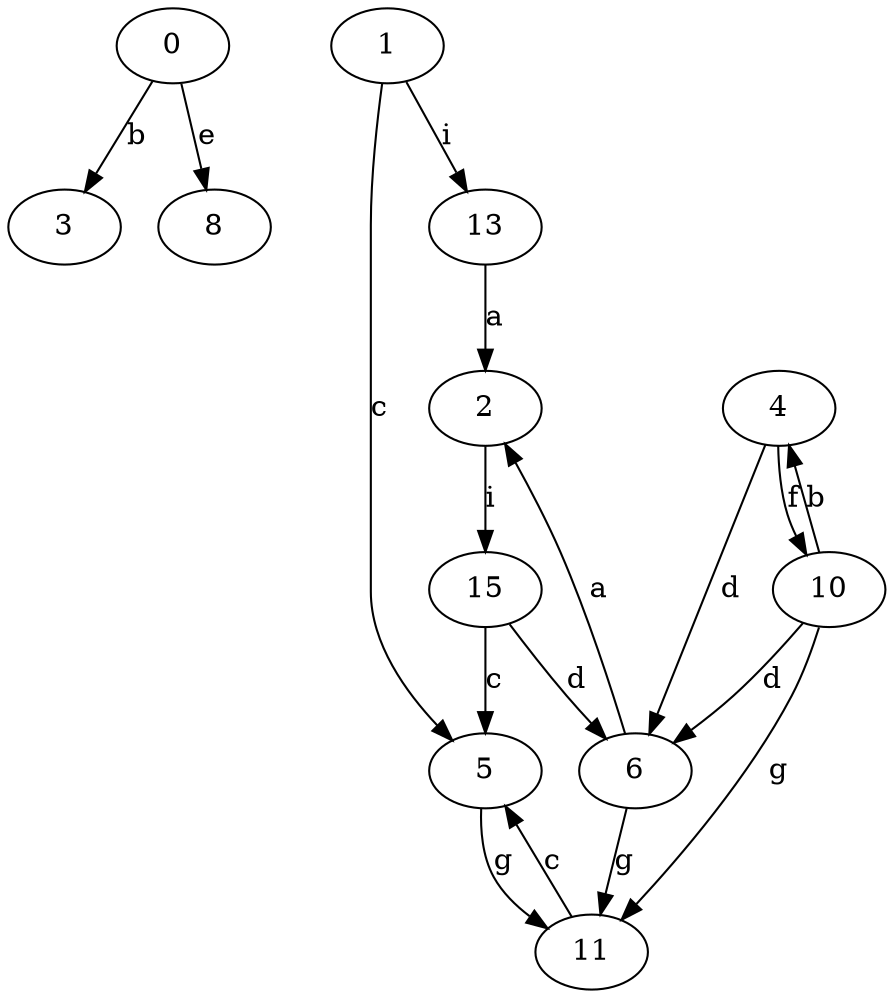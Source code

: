 strict digraph  {
0;
1;
2;
3;
4;
5;
6;
8;
10;
11;
13;
15;
0 -> 3  [label=b];
0 -> 8  [label=e];
1 -> 5  [label=c];
1 -> 13  [label=i];
2 -> 15  [label=i];
4 -> 6  [label=d];
4 -> 10  [label=f];
5 -> 11  [label=g];
6 -> 2  [label=a];
6 -> 11  [label=g];
10 -> 4  [label=b];
10 -> 6  [label=d];
10 -> 11  [label=g];
11 -> 5  [label=c];
13 -> 2  [label=a];
15 -> 5  [label=c];
15 -> 6  [label=d];
}
